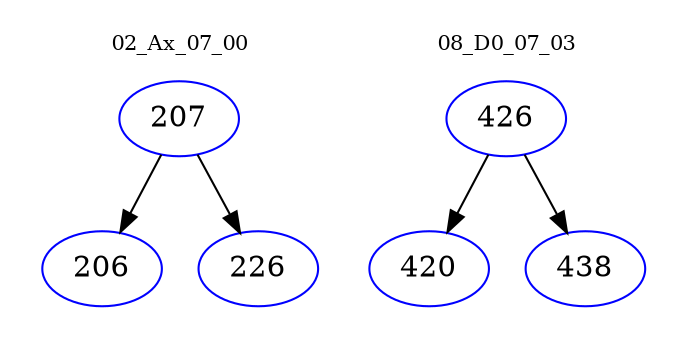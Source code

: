 digraph{
subgraph cluster_0 {
color = white
label = "02_Ax_07_00";
fontsize=10;
T0_207 [label="207", color="blue"]
T0_207 -> T0_206 [color="black"]
T0_206 [label="206", color="blue"]
T0_207 -> T0_226 [color="black"]
T0_226 [label="226", color="blue"]
}
subgraph cluster_1 {
color = white
label = "08_D0_07_03";
fontsize=10;
T1_426 [label="426", color="blue"]
T1_426 -> T1_420 [color="black"]
T1_420 [label="420", color="blue"]
T1_426 -> T1_438 [color="black"]
T1_438 [label="438", color="blue"]
}
}
